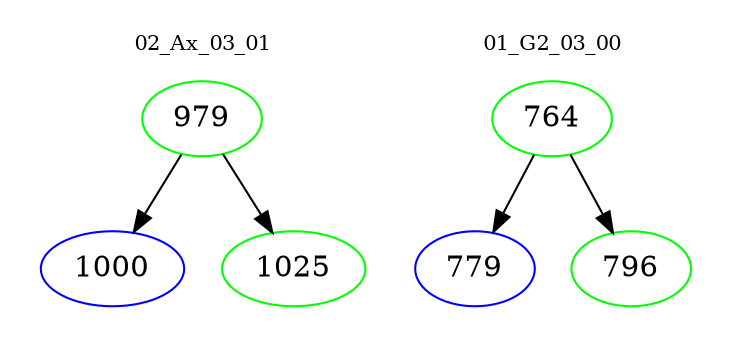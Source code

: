 digraph{
subgraph cluster_0 {
color = white
label = "02_Ax_03_01";
fontsize=10;
T0_979 [label="979", color="green"]
T0_979 -> T0_1000 [color="black"]
T0_1000 [label="1000", color="blue"]
T0_979 -> T0_1025 [color="black"]
T0_1025 [label="1025", color="green"]
}
subgraph cluster_1 {
color = white
label = "01_G2_03_00";
fontsize=10;
T1_764 [label="764", color="green"]
T1_764 -> T1_779 [color="black"]
T1_779 [label="779", color="blue"]
T1_764 -> T1_796 [color="black"]
T1_796 [label="796", color="green"]
}
}
